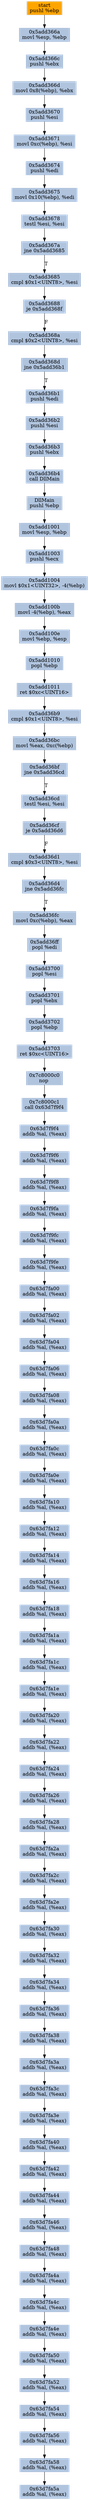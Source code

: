 digraph G {
node[shape=rectangle,style=filled,fillcolor=lightsteelblue,color=lightsteelblue]
bgcolor="transparent"
a0x5add3669pushl_ebp[label="start\npushl %ebp",color="lightgrey",fillcolor="orange"];
a0x5add366amovl_esp_ebp[label="0x5add366a\nmovl %esp, %ebp"];
a0x5add366cpushl_ebx[label="0x5add366c\npushl %ebx"];
a0x5add366dmovl_0x8ebp__ebx[label="0x5add366d\nmovl 0x8(%ebp), %ebx"];
a0x5add3670pushl_esi[label="0x5add3670\npushl %esi"];
a0x5add3671movl_0xcebp__esi[label="0x5add3671\nmovl 0xc(%ebp), %esi"];
a0x5add3674pushl_edi[label="0x5add3674\npushl %edi"];
a0x5add3675movl_0x10ebp__edi[label="0x5add3675\nmovl 0x10(%ebp), %edi"];
a0x5add3678testl_esi_esi[label="0x5add3678\ntestl %esi, %esi"];
a0x5add367ajne_0x5add3685[label="0x5add367a\njne 0x5add3685"];
a0x5add3685cmpl_0x1UINT8_esi[label="0x5add3685\ncmpl $0x1<UINT8>, %esi"];
a0x5add3688je_0x5add368f[label="0x5add3688\nje 0x5add368f"];
a0x5add368acmpl_0x2UINT8_esi[label="0x5add368a\ncmpl $0x2<UINT8>, %esi"];
a0x5add368djne_0x5add36b1[label="0x5add368d\njne 0x5add36b1"];
a0x5add36b1pushl_edi[label="0x5add36b1\npushl %edi"];
a0x5add36b2pushl_esi[label="0x5add36b2\npushl %esi"];
a0x5add36b3pushl_ebx[label="0x5add36b3\npushl %ebx"];
a0x5add36b4call_DllMain[label="0x5add36b4\ncall DllMain"];
a0x5add1000pushl_ebp[label="DllMain\npushl %ebp"];
a0x5add1001movl_esp_ebp[label="0x5add1001\nmovl %esp, %ebp"];
a0x5add1003pushl_ecx[label="0x5add1003\npushl %ecx"];
a0x5add1004movl_0x1UINT32__4ebp_[label="0x5add1004\nmovl $0x1<UINT32>, -4(%ebp)"];
a0x5add100bmovl__4ebp__eax[label="0x5add100b\nmovl -4(%ebp), %eax"];
a0x5add100emovl_ebp_esp[label="0x5add100e\nmovl %ebp, %esp"];
a0x5add1010popl_ebp[label="0x5add1010\npopl %ebp"];
a0x5add1011ret_0xcUINT16[label="0x5add1011\nret $0xc<UINT16>"];
a0x5add36b9cmpl_0x1UINT8_esi[label="0x5add36b9\ncmpl $0x1<UINT8>, %esi"];
a0x5add36bcmovl_eax_0xcebp_[label="0x5add36bc\nmovl %eax, 0xc(%ebp)"];
a0x5add36bfjne_0x5add36cd[label="0x5add36bf\njne 0x5add36cd"];
a0x5add36cdtestl_esi_esi[label="0x5add36cd\ntestl %esi, %esi"];
a0x5add36cfje_0x5add36d6[label="0x5add36cf\nje 0x5add36d6"];
a0x5add36d1cmpl_0x3UINT8_esi[label="0x5add36d1\ncmpl $0x3<UINT8>, %esi"];
a0x5add36d4jne_0x5add36fc[label="0x5add36d4\njne 0x5add36fc"];
a0x5add36fcmovl_0xcebp__eax[label="0x5add36fc\nmovl 0xc(%ebp), %eax"];
a0x5add36ffpopl_edi[label="0x5add36ff\npopl %edi"];
a0x5add3700popl_esi[label="0x5add3700\npopl %esi"];
a0x5add3701popl_ebx[label="0x5add3701\npopl %ebx"];
a0x5add3702popl_ebp[label="0x5add3702\npopl %ebp"];
a0x5add3703ret_0xcUINT16[label="0x5add3703\nret $0xc<UINT16>"];
a0x7c8000c0nop_[label="0x7c8000c0\nnop "];
a0x7c8000c1call_0x63d7f9f4[label="0x7c8000c1\ncall 0x63d7f9f4"];
a0x63d7f9f4addb_al_eax_[label="0x63d7f9f4\naddb %al, (%eax)"];
a0x63d7f9f6addb_al_eax_[label="0x63d7f9f6\naddb %al, (%eax)"];
a0x63d7f9f8addb_al_eax_[label="0x63d7f9f8\naddb %al, (%eax)"];
a0x63d7f9faaddb_al_eax_[label="0x63d7f9fa\naddb %al, (%eax)"];
a0x63d7f9fcaddb_al_eax_[label="0x63d7f9fc\naddb %al, (%eax)"];
a0x63d7f9feaddb_al_eax_[label="0x63d7f9fe\naddb %al, (%eax)"];
a0x63d7fa00addb_al_eax_[label="0x63d7fa00\naddb %al, (%eax)"];
a0x63d7fa02addb_al_eax_[label="0x63d7fa02\naddb %al, (%eax)"];
a0x63d7fa04addb_al_eax_[label="0x63d7fa04\naddb %al, (%eax)"];
a0x63d7fa06addb_al_eax_[label="0x63d7fa06\naddb %al, (%eax)"];
a0x63d7fa08addb_al_eax_[label="0x63d7fa08\naddb %al, (%eax)"];
a0x63d7fa0aaddb_al_eax_[label="0x63d7fa0a\naddb %al, (%eax)"];
a0x63d7fa0caddb_al_eax_[label="0x63d7fa0c\naddb %al, (%eax)"];
a0x63d7fa0eaddb_al_eax_[label="0x63d7fa0e\naddb %al, (%eax)"];
a0x63d7fa10addb_al_eax_[label="0x63d7fa10\naddb %al, (%eax)"];
a0x63d7fa12addb_al_eax_[label="0x63d7fa12\naddb %al, (%eax)"];
a0x63d7fa14addb_al_eax_[label="0x63d7fa14\naddb %al, (%eax)"];
a0x63d7fa16addb_al_eax_[label="0x63d7fa16\naddb %al, (%eax)"];
a0x63d7fa18addb_al_eax_[label="0x63d7fa18\naddb %al, (%eax)"];
a0x63d7fa1aaddb_al_eax_[label="0x63d7fa1a\naddb %al, (%eax)"];
a0x63d7fa1caddb_al_eax_[label="0x63d7fa1c\naddb %al, (%eax)"];
a0x63d7fa1eaddb_al_eax_[label="0x63d7fa1e\naddb %al, (%eax)"];
a0x63d7fa20addb_al_eax_[label="0x63d7fa20\naddb %al, (%eax)"];
a0x63d7fa22addb_al_eax_[label="0x63d7fa22\naddb %al, (%eax)"];
a0x63d7fa24addb_al_eax_[label="0x63d7fa24\naddb %al, (%eax)"];
a0x63d7fa26addb_al_eax_[label="0x63d7fa26\naddb %al, (%eax)"];
a0x63d7fa28addb_al_eax_[label="0x63d7fa28\naddb %al, (%eax)"];
a0x63d7fa2aaddb_al_eax_[label="0x63d7fa2a\naddb %al, (%eax)"];
a0x63d7fa2caddb_al_eax_[label="0x63d7fa2c\naddb %al, (%eax)"];
a0x63d7fa2eaddb_al_eax_[label="0x63d7fa2e\naddb %al, (%eax)"];
a0x63d7fa30addb_al_eax_[label="0x63d7fa30\naddb %al, (%eax)"];
a0x63d7fa32addb_al_eax_[label="0x63d7fa32\naddb %al, (%eax)"];
a0x63d7fa34addb_al_eax_[label="0x63d7fa34\naddb %al, (%eax)"];
a0x63d7fa36addb_al_eax_[label="0x63d7fa36\naddb %al, (%eax)"];
a0x63d7fa38addb_al_eax_[label="0x63d7fa38\naddb %al, (%eax)"];
a0x63d7fa3aaddb_al_eax_[label="0x63d7fa3a\naddb %al, (%eax)"];
a0x63d7fa3caddb_al_eax_[label="0x63d7fa3c\naddb %al, (%eax)"];
a0x63d7fa3eaddb_al_eax_[label="0x63d7fa3e\naddb %al, (%eax)"];
a0x63d7fa40addb_al_eax_[label="0x63d7fa40\naddb %al, (%eax)"];
a0x63d7fa42addb_al_eax_[label="0x63d7fa42\naddb %al, (%eax)"];
a0x63d7fa44addb_al_eax_[label="0x63d7fa44\naddb %al, (%eax)"];
a0x63d7fa46addb_al_eax_[label="0x63d7fa46\naddb %al, (%eax)"];
a0x63d7fa48addb_al_eax_[label="0x63d7fa48\naddb %al, (%eax)"];
a0x63d7fa4aaddb_al_eax_[label="0x63d7fa4a\naddb %al, (%eax)"];
a0x63d7fa4caddb_al_eax_[label="0x63d7fa4c\naddb %al, (%eax)"];
a0x63d7fa4eaddb_al_eax_[label="0x63d7fa4e\naddb %al, (%eax)"];
a0x63d7fa50addb_al_eax_[label="0x63d7fa50\naddb %al, (%eax)"];
a0x63d7fa52addb_al_eax_[label="0x63d7fa52\naddb %al, (%eax)"];
a0x63d7fa54addb_al_eax_[label="0x63d7fa54\naddb %al, (%eax)"];
a0x63d7fa56addb_al_eax_[label="0x63d7fa56\naddb %al, (%eax)"];
a0x63d7fa58addb_al_eax_[label="0x63d7fa58\naddb %al, (%eax)"];
a0x63d7fa5aaddb_al_eax_[label="0x63d7fa5a\naddb %al, (%eax)"];
a0x5add3669pushl_ebp -> a0x5add366amovl_esp_ebp [color="#000000"];
a0x5add366amovl_esp_ebp -> a0x5add366cpushl_ebx [color="#000000"];
a0x5add366cpushl_ebx -> a0x5add366dmovl_0x8ebp__ebx [color="#000000"];
a0x5add366dmovl_0x8ebp__ebx -> a0x5add3670pushl_esi [color="#000000"];
a0x5add3670pushl_esi -> a0x5add3671movl_0xcebp__esi [color="#000000"];
a0x5add3671movl_0xcebp__esi -> a0x5add3674pushl_edi [color="#000000"];
a0x5add3674pushl_edi -> a0x5add3675movl_0x10ebp__edi [color="#000000"];
a0x5add3675movl_0x10ebp__edi -> a0x5add3678testl_esi_esi [color="#000000"];
a0x5add3678testl_esi_esi -> a0x5add367ajne_0x5add3685 [color="#000000"];
a0x5add367ajne_0x5add3685 -> a0x5add3685cmpl_0x1UINT8_esi [color="#000000",label="T"];
a0x5add3685cmpl_0x1UINT8_esi -> a0x5add3688je_0x5add368f [color="#000000"];
a0x5add3688je_0x5add368f -> a0x5add368acmpl_0x2UINT8_esi [color="#000000",label="F"];
a0x5add368acmpl_0x2UINT8_esi -> a0x5add368djne_0x5add36b1 [color="#000000"];
a0x5add368djne_0x5add36b1 -> a0x5add36b1pushl_edi [color="#000000",label="T"];
a0x5add36b1pushl_edi -> a0x5add36b2pushl_esi [color="#000000"];
a0x5add36b2pushl_esi -> a0x5add36b3pushl_ebx [color="#000000"];
a0x5add36b3pushl_ebx -> a0x5add36b4call_DllMain [color="#000000"];
a0x5add36b4call_DllMain -> a0x5add1000pushl_ebp [color="#000000"];
a0x5add1000pushl_ebp -> a0x5add1001movl_esp_ebp [color="#000000"];
a0x5add1001movl_esp_ebp -> a0x5add1003pushl_ecx [color="#000000"];
a0x5add1003pushl_ecx -> a0x5add1004movl_0x1UINT32__4ebp_ [color="#000000"];
a0x5add1004movl_0x1UINT32__4ebp_ -> a0x5add100bmovl__4ebp__eax [color="#000000"];
a0x5add100bmovl__4ebp__eax -> a0x5add100emovl_ebp_esp [color="#000000"];
a0x5add100emovl_ebp_esp -> a0x5add1010popl_ebp [color="#000000"];
a0x5add1010popl_ebp -> a0x5add1011ret_0xcUINT16 [color="#000000"];
a0x5add1011ret_0xcUINT16 -> a0x5add36b9cmpl_0x1UINT8_esi [color="#000000"];
a0x5add36b9cmpl_0x1UINT8_esi -> a0x5add36bcmovl_eax_0xcebp_ [color="#000000"];
a0x5add36bcmovl_eax_0xcebp_ -> a0x5add36bfjne_0x5add36cd [color="#000000"];
a0x5add36bfjne_0x5add36cd -> a0x5add36cdtestl_esi_esi [color="#000000",label="T"];
a0x5add36cdtestl_esi_esi -> a0x5add36cfje_0x5add36d6 [color="#000000"];
a0x5add36cfje_0x5add36d6 -> a0x5add36d1cmpl_0x3UINT8_esi [color="#000000",label="F"];
a0x5add36d1cmpl_0x3UINT8_esi -> a0x5add36d4jne_0x5add36fc [color="#000000"];
a0x5add36d4jne_0x5add36fc -> a0x5add36fcmovl_0xcebp__eax [color="#000000",label="T"];
a0x5add36fcmovl_0xcebp__eax -> a0x5add36ffpopl_edi [color="#000000"];
a0x5add36ffpopl_edi -> a0x5add3700popl_esi [color="#000000"];
a0x5add3700popl_esi -> a0x5add3701popl_ebx [color="#000000"];
a0x5add3701popl_ebx -> a0x5add3702popl_ebp [color="#000000"];
a0x5add3702popl_ebp -> a0x5add3703ret_0xcUINT16 [color="#000000"];
a0x5add3703ret_0xcUINT16 -> a0x7c8000c0nop_ [color="#000000"];
a0x7c8000c0nop_ -> a0x7c8000c1call_0x63d7f9f4 [color="#000000"];
a0x7c8000c1call_0x63d7f9f4 -> a0x63d7f9f4addb_al_eax_ [color="#000000"];
a0x63d7f9f4addb_al_eax_ -> a0x63d7f9f6addb_al_eax_ [color="#000000"];
a0x63d7f9f6addb_al_eax_ -> a0x63d7f9f8addb_al_eax_ [color="#000000"];
a0x63d7f9f8addb_al_eax_ -> a0x63d7f9faaddb_al_eax_ [color="#000000"];
a0x63d7f9faaddb_al_eax_ -> a0x63d7f9fcaddb_al_eax_ [color="#000000"];
a0x63d7f9fcaddb_al_eax_ -> a0x63d7f9feaddb_al_eax_ [color="#000000"];
a0x63d7f9feaddb_al_eax_ -> a0x63d7fa00addb_al_eax_ [color="#000000"];
a0x63d7fa00addb_al_eax_ -> a0x63d7fa02addb_al_eax_ [color="#000000"];
a0x63d7fa02addb_al_eax_ -> a0x63d7fa04addb_al_eax_ [color="#000000"];
a0x63d7fa04addb_al_eax_ -> a0x63d7fa06addb_al_eax_ [color="#000000"];
a0x63d7fa06addb_al_eax_ -> a0x63d7fa08addb_al_eax_ [color="#000000"];
a0x63d7fa08addb_al_eax_ -> a0x63d7fa0aaddb_al_eax_ [color="#000000"];
a0x63d7fa0aaddb_al_eax_ -> a0x63d7fa0caddb_al_eax_ [color="#000000"];
a0x63d7fa0caddb_al_eax_ -> a0x63d7fa0eaddb_al_eax_ [color="#000000"];
a0x63d7fa0eaddb_al_eax_ -> a0x63d7fa10addb_al_eax_ [color="#000000"];
a0x63d7fa10addb_al_eax_ -> a0x63d7fa12addb_al_eax_ [color="#000000"];
a0x63d7fa12addb_al_eax_ -> a0x63d7fa14addb_al_eax_ [color="#000000"];
a0x63d7fa14addb_al_eax_ -> a0x63d7fa16addb_al_eax_ [color="#000000"];
a0x63d7fa16addb_al_eax_ -> a0x63d7fa18addb_al_eax_ [color="#000000"];
a0x63d7fa18addb_al_eax_ -> a0x63d7fa1aaddb_al_eax_ [color="#000000"];
a0x63d7fa1aaddb_al_eax_ -> a0x63d7fa1caddb_al_eax_ [color="#000000"];
a0x63d7fa1caddb_al_eax_ -> a0x63d7fa1eaddb_al_eax_ [color="#000000"];
a0x63d7fa1eaddb_al_eax_ -> a0x63d7fa20addb_al_eax_ [color="#000000"];
a0x63d7fa20addb_al_eax_ -> a0x63d7fa22addb_al_eax_ [color="#000000"];
a0x63d7fa22addb_al_eax_ -> a0x63d7fa24addb_al_eax_ [color="#000000"];
a0x63d7fa24addb_al_eax_ -> a0x63d7fa26addb_al_eax_ [color="#000000"];
a0x63d7fa26addb_al_eax_ -> a0x63d7fa28addb_al_eax_ [color="#000000"];
a0x63d7fa28addb_al_eax_ -> a0x63d7fa2aaddb_al_eax_ [color="#000000"];
a0x63d7fa2aaddb_al_eax_ -> a0x63d7fa2caddb_al_eax_ [color="#000000"];
a0x63d7fa2caddb_al_eax_ -> a0x63d7fa2eaddb_al_eax_ [color="#000000"];
a0x63d7fa2eaddb_al_eax_ -> a0x63d7fa30addb_al_eax_ [color="#000000"];
a0x63d7fa30addb_al_eax_ -> a0x63d7fa32addb_al_eax_ [color="#000000"];
a0x63d7fa32addb_al_eax_ -> a0x63d7fa34addb_al_eax_ [color="#000000"];
a0x63d7fa34addb_al_eax_ -> a0x63d7fa36addb_al_eax_ [color="#000000"];
a0x63d7fa36addb_al_eax_ -> a0x63d7fa38addb_al_eax_ [color="#000000"];
a0x63d7fa38addb_al_eax_ -> a0x63d7fa3aaddb_al_eax_ [color="#000000"];
a0x63d7fa3aaddb_al_eax_ -> a0x63d7fa3caddb_al_eax_ [color="#000000"];
a0x63d7fa3caddb_al_eax_ -> a0x63d7fa3eaddb_al_eax_ [color="#000000"];
a0x63d7fa3eaddb_al_eax_ -> a0x63d7fa40addb_al_eax_ [color="#000000"];
a0x63d7fa40addb_al_eax_ -> a0x63d7fa42addb_al_eax_ [color="#000000"];
a0x63d7fa42addb_al_eax_ -> a0x63d7fa44addb_al_eax_ [color="#000000"];
a0x63d7fa44addb_al_eax_ -> a0x63d7fa46addb_al_eax_ [color="#000000"];
a0x63d7fa46addb_al_eax_ -> a0x63d7fa48addb_al_eax_ [color="#000000"];
a0x63d7fa48addb_al_eax_ -> a0x63d7fa4aaddb_al_eax_ [color="#000000"];
a0x63d7fa4aaddb_al_eax_ -> a0x63d7fa4caddb_al_eax_ [color="#000000"];
a0x63d7fa4caddb_al_eax_ -> a0x63d7fa4eaddb_al_eax_ [color="#000000"];
a0x63d7fa4eaddb_al_eax_ -> a0x63d7fa50addb_al_eax_ [color="#000000"];
a0x63d7fa50addb_al_eax_ -> a0x63d7fa52addb_al_eax_ [color="#000000"];
a0x63d7fa52addb_al_eax_ -> a0x63d7fa54addb_al_eax_ [color="#000000"];
a0x63d7fa54addb_al_eax_ -> a0x63d7fa56addb_al_eax_ [color="#000000"];
a0x63d7fa56addb_al_eax_ -> a0x63d7fa58addb_al_eax_ [color="#000000"];
a0x63d7fa58addb_al_eax_ -> a0x63d7fa5aaddb_al_eax_ [color="#000000"];
}
